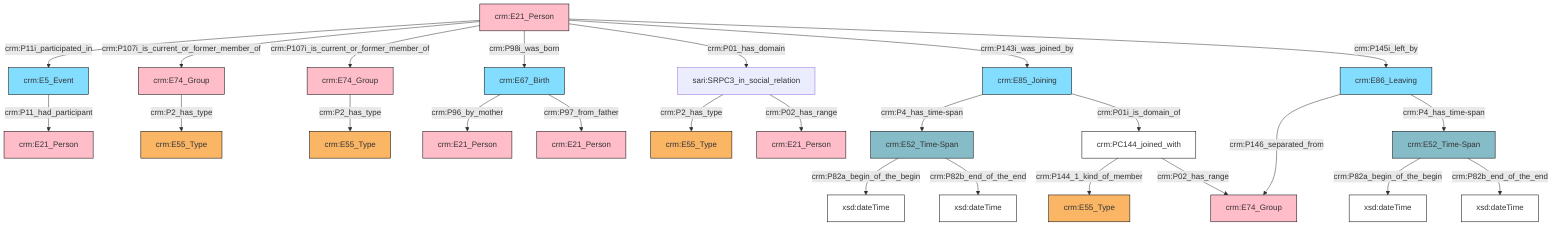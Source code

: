 flowchart TD
classDef Literal fill:#ffffff,stroke:#000000,color:;
classDef Literal_URI fill:#ffffff,stroke:#000000,color:;
classDef crm_E1_CRM_Entity fill:#ffffff,stroke:#000000,color:;
classDef crm_E1_CRM_Entity_URI fill:#ffffff,stroke:#000000,color:;
classDef crm_E2_Temporal_Entity fill:#82ddff,stroke:#000000,color:;
classDef crm_E2_Temporal_Entity_URI fill:#d2effa,stroke:#000000,color:;
classDef crm_E55_Type fill:#fab565,stroke:#000000,color:;
classDef crm_E55_Type_URI fill:#fde7ce,stroke:#000000,color:;
classDef crm_E52_Time-Span fill:#86bcc8,stroke:#000000,color:;
classDef crm_E52_Time-Span_URI fill:#dcebef,stroke:#000000,color:;
classDef crm_E41_Appellation fill:#fef3ba,stroke:#000000,color:;
classDef crm_E41_Appellation_URI fill:#fffae6,stroke:#000000,color:;
classDef crm_E53_Place fill:#94cc7d,stroke:#000000,color:;
classDef crm_E53_Place_URI fill:#e1f1da,stroke:#000000,color:;
classDef crm_E77_Persistent_Item fill:#ffffff,stroke:#000000,color:;
classDef crm_E77_Persistent_Item_URI fill:#ffffff,stroke:#000000,color:;
classDef crm_E28_Conceptual_Object fill:#fddc34,stroke:#000000,color:;
classDef crm_E28_Conceptual_Object_URI fill:#fef6cd,stroke:#000000,color:;
classDef crm_E18_Physical_Thing fill:#c78e66,stroke:#000000,color:;
classDef crm_E18_Physical_Thing_URI fill:#e3c8b5,stroke:#000000,color:;
classDef crm_E39_Actor fill:#ffbdca,stroke:#000000,color:;
classDef crm_E39_Actor_URI fill:#ffe6eb,stroke:#000000,color:;
classDef crm_E54_Dimension fill:#b8b8b8,stroke:#000000,color:;
classDef crm_E54_Dimension_URI fill:#f2f2f2,stroke:#000000,color:;
classDef crm_E92_Spacetime_Volume fill:#cc80ff,stroke:#000000,color:;
classDef crm_E92_Spacetime_Volume_URI fill:#ebccff,stroke:#000000,color:;
classDef crm_E59_Primitive_Value fill:#f0f0f0,stroke:#000000,color:;
classDef crm_E59_Primitive_Value_URI fill:#f2f2f2,stroke:#000000,color:;
classDef crm_PC0_Typed_CRM_Property fill:#ffffff,stroke:#000000,color:;
classDef crm_PC0_Typed_CRM_Property_URI fill:#ffffff,stroke:#000000,color:;
classDef Multi fill:#cccccc,stroke:#000000,color:;
classDef Multi_URI fill:#cccccc,stroke:#000000,color:;
4["crm:E52_Time-Span"]:::crm_E52_Time-Span -->|crm:P82a_begin_of_the_begin| 5["xsd:dateTime"]:::Literal
8["crm:E21_Person"]:::crm_E39_Actor -->|crm:P11i_participated_in| 9["crm:E5_Event"]:::crm_E2_Temporal_Entity
12["crm:E85_Joining"]:::crm_E2_Temporal_Entity -->|crm:P4_has_time-span| 13["crm:E52_Time-Span"]:::crm_E52_Time-Span
4["crm:E52_Time-Span"]:::crm_E52_Time-Span -->|crm:P82b_end_of_the_end| 14["xsd:dateTime"]:::Literal
16["crm:E86_Leaving"]:::crm_E2_Temporal_Entity -->|crm:P146_separated_from| 17["crm:E74_Group"]:::crm_E39_Actor
9["crm:E5_Event"]:::crm_E2_Temporal_Entity -->|crm:P11_had_participant| 20["crm:E21_Person"]:::crm_E39_Actor
24["crm:PC144_joined_with"]:::crm_PC0_Typed_CRM_Property -->|crm:P144_1_kind_of_member| 25["crm:E55_Type"]:::crm_E55_Type
13["crm:E52_Time-Span"]:::crm_E52_Time-Span -->|crm:P82a_begin_of_the_begin| 28["xsd:dateTime"]:::Literal
8["crm:E21_Person"]:::crm_E39_Actor -->|crm:P107i_is_current_or_former_member_of| 6["crm:E74_Group"]:::crm_E39_Actor
13["crm:E52_Time-Span"]:::crm_E52_Time-Span -->|crm:P82b_end_of_the_end| 29["xsd:dateTime"]:::Literal
12["crm:E85_Joining"]:::crm_E2_Temporal_Entity -->|crm:P01i_is_domain_of| 24["crm:PC144_joined_with"]:::crm_PC0_Typed_CRM_Property
6["crm:E74_Group"]:::crm_E39_Actor -->|crm:P2_has_type| 30["crm:E55_Type"]:::crm_E55_Type
2["sari:SRPC3_in_social_relation"]:::Default -->|crm:P2_has_type| 0["crm:E55_Type"]:::crm_E55_Type
33["crm:E67_Birth"]:::crm_E2_Temporal_Entity -->|crm:P96_by_mother| 18["crm:E21_Person"]:::crm_E39_Actor
8["crm:E21_Person"]:::crm_E39_Actor -->|crm:P107i_is_current_or_former_member_of| 10["crm:E74_Group"]:::crm_E39_Actor
8["crm:E21_Person"]:::crm_E39_Actor -->|crm:P98i_was_born| 33["crm:E67_Birth"]:::crm_E2_Temporal_Entity
16["crm:E86_Leaving"]:::crm_E2_Temporal_Entity -->|crm:P4_has_time-span| 4["crm:E52_Time-Span"]:::crm_E52_Time-Span
8["crm:E21_Person"]:::crm_E39_Actor -->|crm:P01_has_domain| 2["sari:SRPC3_in_social_relation"]:::Default
33["crm:E67_Birth"]:::crm_E2_Temporal_Entity -->|crm:P97_from_father| 35["crm:E21_Person"]:::crm_E39_Actor
8["crm:E21_Person"]:::crm_E39_Actor -->|crm:P143i_was_joined_by| 12["crm:E85_Joining"]:::crm_E2_Temporal_Entity
2["sari:SRPC3_in_social_relation"]:::Default -->|crm:P02_has_range| 42["crm:E21_Person"]:::crm_E39_Actor
24["crm:PC144_joined_with"]:::crm_PC0_Typed_CRM_Property -->|crm:P02_has_range| 17["crm:E74_Group"]:::crm_E39_Actor
8["crm:E21_Person"]:::crm_E39_Actor -->|crm:P145i_left_by| 16["crm:E86_Leaving"]:::crm_E2_Temporal_Entity
10["crm:E74_Group"]:::crm_E39_Actor -->|crm:P2_has_type| 21["crm:E55_Type"]:::crm_E55_Type